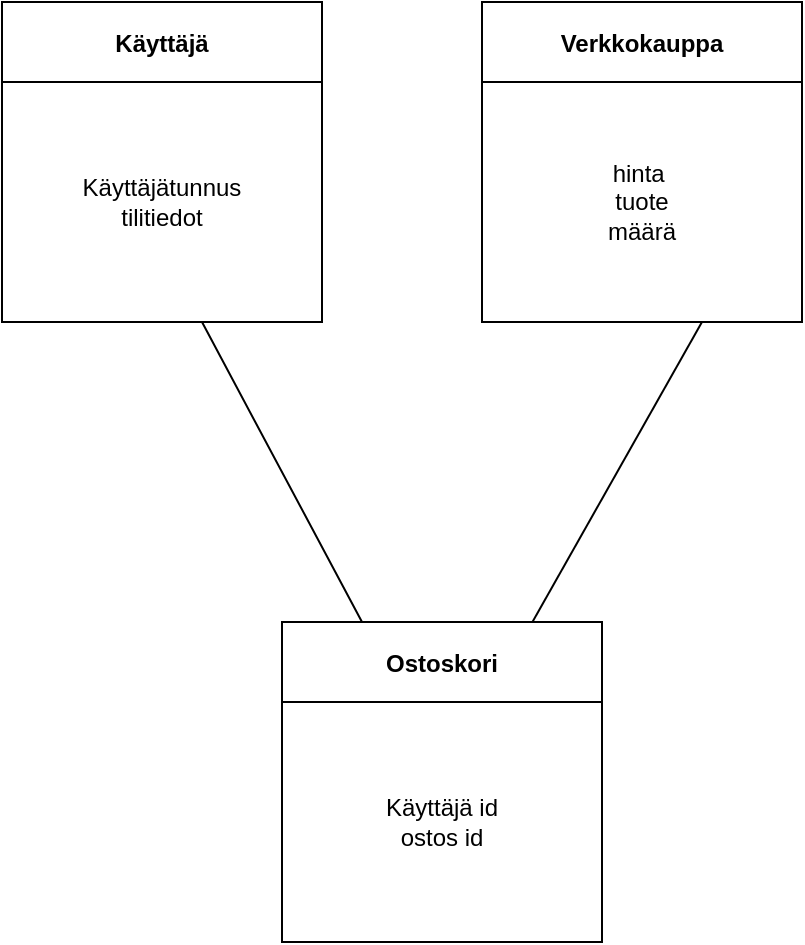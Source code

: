 <mxfile version="20.3.0" type="github">
  <diagram id="ZeEueCuU6LwkQrmq-mca" name="Sivu-1">
    <mxGraphModel dx="782" dy="468" grid="1" gridSize="10" guides="1" tooltips="1" connect="1" arrows="1" fold="1" page="1" pageScale="1" pageWidth="827" pageHeight="1169" math="0" shadow="0">
      <root>
        <mxCell id="0" />
        <mxCell id="1" parent="0" />
        <mxCell id="o2vmwPyjMg1Z8DOYRv5h-1" value="Käyttäjä" style="swimlane;startSize=40;" vertex="1" parent="1">
          <mxGeometry x="80" y="80" width="160" height="160" as="geometry" />
        </mxCell>
        <mxCell id="o2vmwPyjMg1Z8DOYRv5h-5" value="Käyttäjätunnus&lt;br&gt;tilitiedot" style="text;html=1;strokeColor=none;fillColor=none;align=center;verticalAlign=middle;whiteSpace=wrap;rounded=0;" vertex="1" parent="o2vmwPyjMg1Z8DOYRv5h-1">
          <mxGeometry y="40" width="160" height="120" as="geometry" />
        </mxCell>
        <mxCell id="o2vmwPyjMg1Z8DOYRv5h-2" value="Verkkokauppa" style="swimlane;startSize=40;" vertex="1" parent="1">
          <mxGeometry x="320" y="80" width="160" height="160" as="geometry" />
        </mxCell>
        <mxCell id="o2vmwPyjMg1Z8DOYRv5h-6" value="hinta&amp;nbsp;&lt;br&gt;tuote&lt;br&gt;määrä" style="text;html=1;strokeColor=none;fillColor=none;align=center;verticalAlign=middle;whiteSpace=wrap;rounded=0;" vertex="1" parent="o2vmwPyjMg1Z8DOYRv5h-2">
          <mxGeometry y="40" width="160" height="120" as="geometry" />
        </mxCell>
        <mxCell id="o2vmwPyjMg1Z8DOYRv5h-3" value="Ostoskori" style="swimlane;startSize=40;" vertex="1" parent="1">
          <mxGeometry x="220" y="390" width="160" height="160" as="geometry" />
        </mxCell>
        <mxCell id="o2vmwPyjMg1Z8DOYRv5h-4" value="Käyttäjä id&lt;br&gt;ostos id" style="text;html=1;strokeColor=none;fillColor=none;align=center;verticalAlign=middle;whiteSpace=wrap;rounded=0;" vertex="1" parent="o2vmwPyjMg1Z8DOYRv5h-3">
          <mxGeometry y="40" width="160" height="120" as="geometry" />
        </mxCell>
        <mxCell id="o2vmwPyjMg1Z8DOYRv5h-8" value="" style="endArrow=none;html=1;rounded=0;" edge="1" parent="1" source="o2vmwPyjMg1Z8DOYRv5h-3">
          <mxGeometry width="50" height="50" relative="1" as="geometry">
            <mxPoint x="380" y="290" as="sourcePoint" />
            <mxPoint x="430" y="240" as="targetPoint" />
          </mxGeometry>
        </mxCell>
        <mxCell id="o2vmwPyjMg1Z8DOYRv5h-12" value="" style="endArrow=none;html=1;rounded=0;exitX=0.25;exitY=0;exitDx=0;exitDy=0;" edge="1" parent="1" source="o2vmwPyjMg1Z8DOYRv5h-3">
          <mxGeometry width="50" height="50" relative="1" as="geometry">
            <mxPoint x="380" y="290" as="sourcePoint" />
            <mxPoint x="260" y="390" as="targetPoint" />
            <Array as="points">
              <mxPoint x="180" y="240" />
            </Array>
          </mxGeometry>
        </mxCell>
      </root>
    </mxGraphModel>
  </diagram>
</mxfile>
